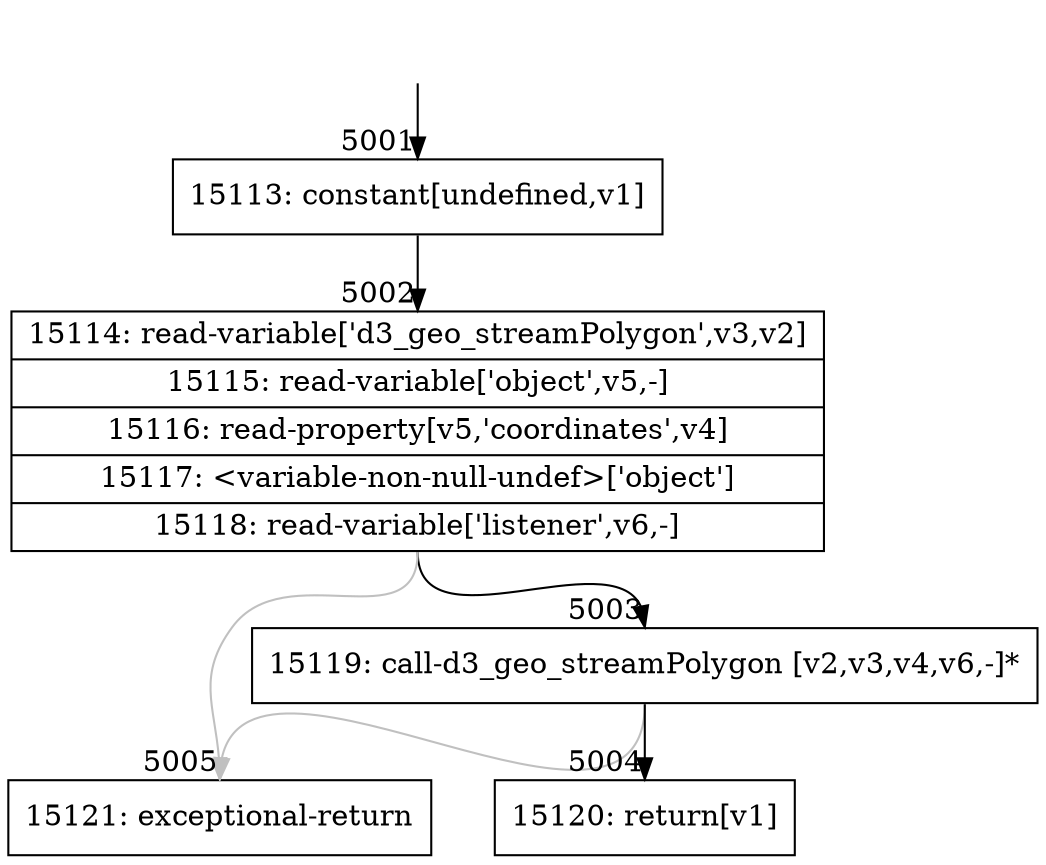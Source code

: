 digraph {
rankdir="TD"
BB_entry476[shape=none,label=""];
BB_entry476 -> BB5001 [tailport=s, headport=n, headlabel="    5001"]
BB5001 [shape=record label="{15113: constant[undefined,v1]}" ] 
BB5001 -> BB5002 [tailport=s, headport=n, headlabel="      5002"]
BB5002 [shape=record label="{15114: read-variable['d3_geo_streamPolygon',v3,v2]|15115: read-variable['object',v5,-]|15116: read-property[v5,'coordinates',v4]|15117: \<variable-non-null-undef\>['object']|15118: read-variable['listener',v6,-]}" ] 
BB5002 -> BB5003 [tailport=s, headport=n, headlabel="      5003"]
BB5002 -> BB5005 [tailport=s, headport=n, color=gray, headlabel="      5005"]
BB5003 [shape=record label="{15119: call-d3_geo_streamPolygon [v2,v3,v4,v6,-]*}" ] 
BB5003 -> BB5004 [tailport=s, headport=n, headlabel="      5004"]
BB5003 -> BB5005 [tailport=s, headport=n, color=gray]
BB5004 [shape=record label="{15120: return[v1]}" ] 
BB5005 [shape=record label="{15121: exceptional-return}" ] 
//#$~ 2906
}
